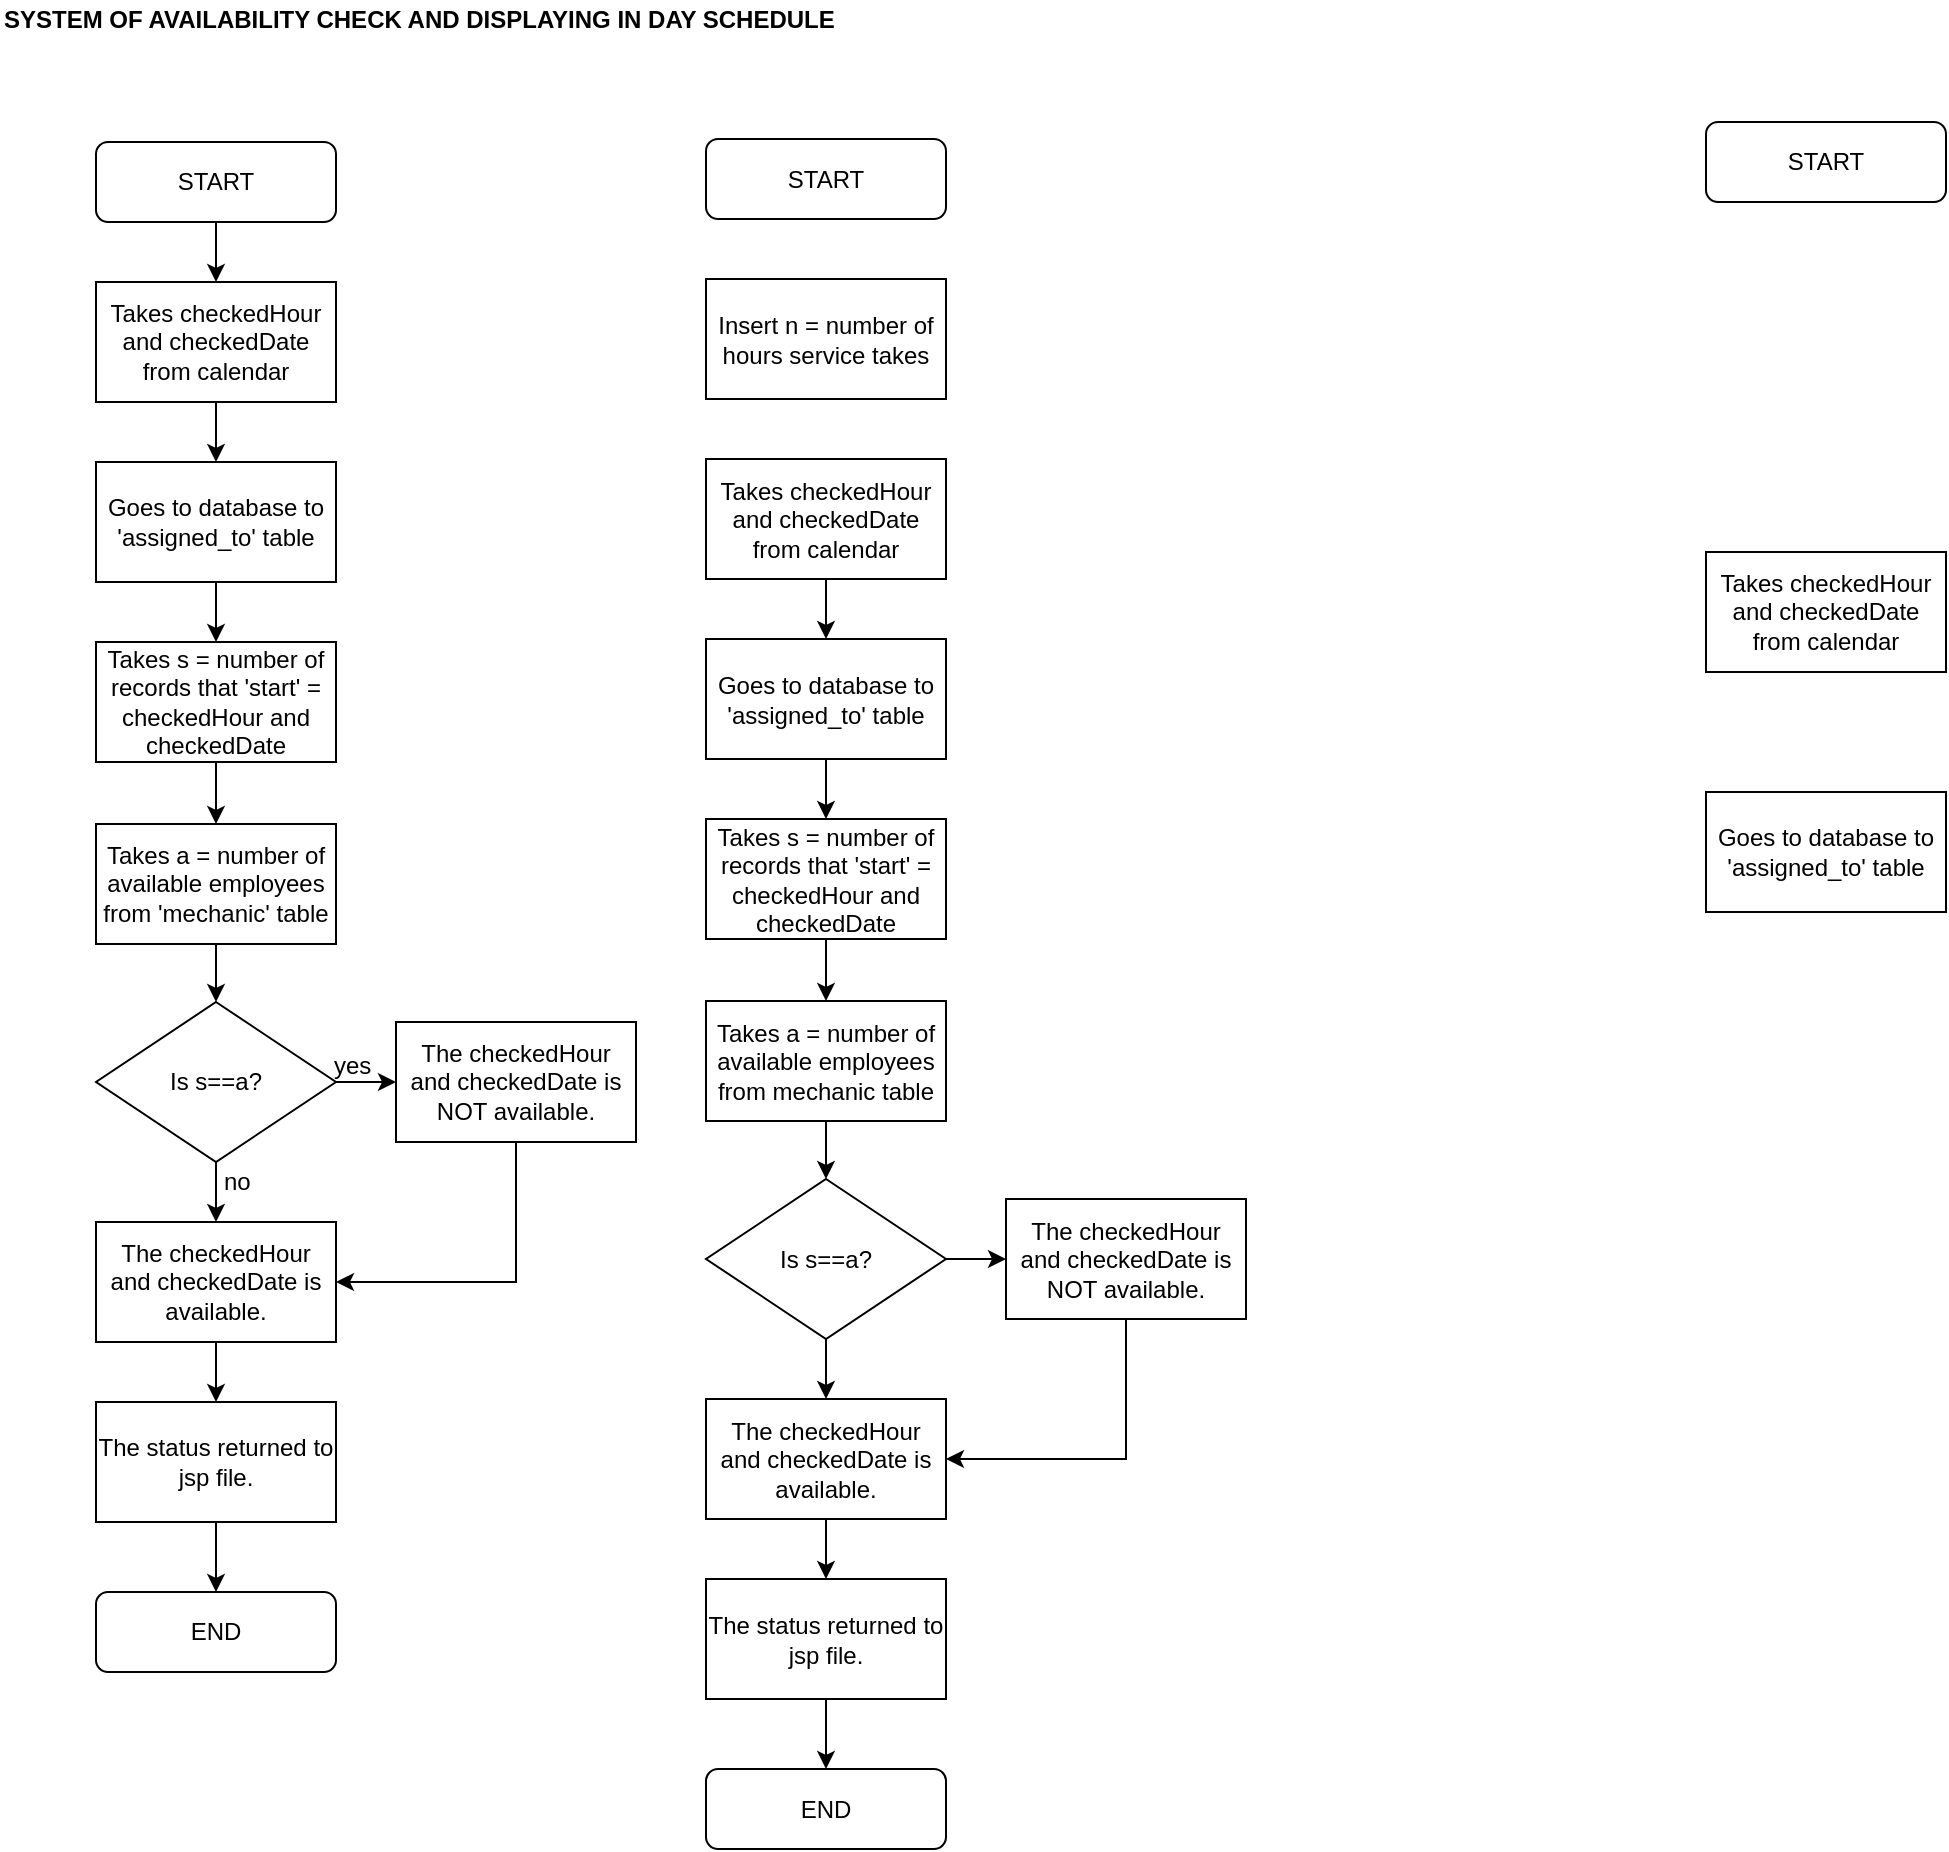<mxfile version="10.6.3" type="github"><diagram id="tydfOXy4kpID_CfSQPtc" name="Page-1"><mxGraphModel dx="1182" dy="617" grid="1" gridSize="10" guides="1" tooltips="1" connect="1" arrows="1" fold="1" page="1" pageScale="1" pageWidth="1500" pageHeight="1400" math="0" shadow="0"><root><mxCell id="0"/><mxCell id="1" parent="0"/><mxCell id="x2nA7o0y6gq5V2AK4fix-1" value="&lt;b&gt;SYSTEM OF AVAILABILITY CHECK AND DISPLAYING IN DAY SCHEDULE&lt;/b&gt;" style="text;html=1;resizable=0;points=[];autosize=1;align=left;verticalAlign=top;spacingTop=-4;" parent="1" vertex="1"><mxGeometry x="47" y="19" width="450" height="20" as="geometry"/></mxCell><mxCell id="MTg8q3lNBhcGAJZG3P0P-2" value="Insert n = number of hours service takes" style="rounded=0;whiteSpace=wrap;html=1;" vertex="1" parent="1"><mxGeometry x="400" y="158.5" width="120" height="60" as="geometry"/></mxCell><mxCell id="MTg8q3lNBhcGAJZG3P0P-3" value="Takes checkedHour and checkedDate from calendar" style="rounded=0;whiteSpace=wrap;html=1;" vertex="1" parent="1"><mxGeometry x="900" y="295" width="120" height="60" as="geometry"/></mxCell><mxCell id="MTg8q3lNBhcGAJZG3P0P-4" value="Goes to database to 'assigned_to' table" style="rounded=0;whiteSpace=wrap;html=1;" vertex="1" parent="1"><mxGeometry x="900" y="415" width="120" height="60" as="geometry"/></mxCell><mxCell id="MTg8q3lNBhcGAJZG3P0P-7" value="END" style="rounded=1;whiteSpace=wrap;html=1;" vertex="1" parent="1"><mxGeometry x="95" y="815" width="120" height="40" as="geometry"/></mxCell><mxCell id="MTg8q3lNBhcGAJZG3P0P-20" style="edgeStyle=orthogonalEdgeStyle;rounded=0;orthogonalLoop=1;jettySize=auto;html=1;exitX=0.5;exitY=1;exitDx=0;exitDy=0;entryX=0.5;entryY=0;entryDx=0;entryDy=0;" edge="1" parent="1" source="MTg8q3lNBhcGAJZG3P0P-9" target="MTg8q3lNBhcGAJZG3P0P-10"><mxGeometry relative="1" as="geometry"/></mxCell><mxCell id="MTg8q3lNBhcGAJZG3P0P-9" value="Takes checkedHour and checkedDate from calendar" style="rounded=0;whiteSpace=wrap;html=1;" vertex="1" parent="1"><mxGeometry x="95" y="160" width="120" height="60" as="geometry"/></mxCell><mxCell id="MTg8q3lNBhcGAJZG3P0P-21" style="edgeStyle=orthogonalEdgeStyle;rounded=0;orthogonalLoop=1;jettySize=auto;html=1;entryX=0.5;entryY=0;entryDx=0;entryDy=0;" edge="1" parent="1" source="MTg8q3lNBhcGAJZG3P0P-10" target="MTg8q3lNBhcGAJZG3P0P-11"><mxGeometry relative="1" as="geometry"/></mxCell><mxCell id="MTg8q3lNBhcGAJZG3P0P-10" value="Goes to database to 'assigned_to' table" style="rounded=0;whiteSpace=wrap;html=1;" vertex="1" parent="1"><mxGeometry x="95" y="250" width="120" height="60" as="geometry"/></mxCell><mxCell id="MTg8q3lNBhcGAJZG3P0P-22" style="edgeStyle=orthogonalEdgeStyle;rounded=0;orthogonalLoop=1;jettySize=auto;html=1;exitX=0.5;exitY=1;exitDx=0;exitDy=0;" edge="1" parent="1" source="MTg8q3lNBhcGAJZG3P0P-11" target="MTg8q3lNBhcGAJZG3P0P-12"><mxGeometry relative="1" as="geometry"/></mxCell><mxCell id="MTg8q3lNBhcGAJZG3P0P-11" value="Takes s = number of records that 'start' = checkedHour and checkedDate " style="rounded=0;whiteSpace=wrap;html=1;" vertex="1" parent="1"><mxGeometry x="95" y="340" width="120" height="60" as="geometry"/></mxCell><mxCell id="MTg8q3lNBhcGAJZG3P0P-23" style="edgeStyle=orthogonalEdgeStyle;rounded=0;orthogonalLoop=1;jettySize=auto;html=1;exitX=0.5;exitY=1;exitDx=0;exitDy=0;entryX=0.5;entryY=0;entryDx=0;entryDy=0;" edge="1" parent="1" source="MTg8q3lNBhcGAJZG3P0P-12" target="MTg8q3lNBhcGAJZG3P0P-14"><mxGeometry relative="1" as="geometry"/></mxCell><mxCell id="MTg8q3lNBhcGAJZG3P0P-12" value="Takes a = number of available employees from 'mechanic' table " style="rounded=0;whiteSpace=wrap;html=1;" vertex="1" parent="1"><mxGeometry x="95" y="431" width="120" height="60" as="geometry"/></mxCell><mxCell id="MTg8q3lNBhcGAJZG3P0P-28" style="edgeStyle=orthogonalEdgeStyle;rounded=0;orthogonalLoop=1;jettySize=auto;html=1;exitX=0.5;exitY=1;exitDx=0;exitDy=0;entryX=0.5;entryY=0;entryDx=0;entryDy=0;" edge="1" parent="1" source="MTg8q3lNBhcGAJZG3P0P-13" target="MTg8q3lNBhcGAJZG3P0P-16"><mxGeometry relative="1" as="geometry"/></mxCell><mxCell id="MTg8q3lNBhcGAJZG3P0P-13" value="The checkedHour and checkedDate is available." style="rounded=0;whiteSpace=wrap;html=1;" vertex="1" parent="1"><mxGeometry x="95" y="630" width="120" height="60" as="geometry"/></mxCell><mxCell id="MTg8q3lNBhcGAJZG3P0P-24" style="edgeStyle=orthogonalEdgeStyle;rounded=0;orthogonalLoop=1;jettySize=auto;html=1;exitX=1;exitY=0.5;exitDx=0;exitDy=0;entryX=0;entryY=0.5;entryDx=0;entryDy=0;" edge="1" parent="1" source="MTg8q3lNBhcGAJZG3P0P-14" target="MTg8q3lNBhcGAJZG3P0P-15"><mxGeometry relative="1" as="geometry"/></mxCell><mxCell id="MTg8q3lNBhcGAJZG3P0P-26" style="edgeStyle=orthogonalEdgeStyle;rounded=0;orthogonalLoop=1;jettySize=auto;html=1;exitX=0.5;exitY=1;exitDx=0;exitDy=0;entryX=0.5;entryY=0;entryDx=0;entryDy=0;" edge="1" parent="1" source="MTg8q3lNBhcGAJZG3P0P-14" target="MTg8q3lNBhcGAJZG3P0P-13"><mxGeometry relative="1" as="geometry"/></mxCell><mxCell id="MTg8q3lNBhcGAJZG3P0P-14" value="Is s==a?" style="rhombus;whiteSpace=wrap;html=1;" vertex="1" parent="1"><mxGeometry x="95" y="520" width="120" height="80" as="geometry"/></mxCell><mxCell id="MTg8q3lNBhcGAJZG3P0P-27" style="edgeStyle=orthogonalEdgeStyle;rounded=0;orthogonalLoop=1;jettySize=auto;html=1;exitX=0.5;exitY=1;exitDx=0;exitDy=0;entryX=1;entryY=0.5;entryDx=0;entryDy=0;" edge="1" parent="1" source="MTg8q3lNBhcGAJZG3P0P-15" target="MTg8q3lNBhcGAJZG3P0P-13"><mxGeometry relative="1" as="geometry"/></mxCell><mxCell id="MTg8q3lNBhcGAJZG3P0P-15" value="The checkedHour and checkedDate is NOT available." style="rounded=0;whiteSpace=wrap;html=1;" vertex="1" parent="1"><mxGeometry x="245" y="530" width="120" height="60" as="geometry"/></mxCell><mxCell id="MTg8q3lNBhcGAJZG3P0P-29" style="edgeStyle=orthogonalEdgeStyle;rounded=0;orthogonalLoop=1;jettySize=auto;html=1;exitX=0.5;exitY=1;exitDx=0;exitDy=0;entryX=0.5;entryY=0;entryDx=0;entryDy=0;" edge="1" parent="1" source="MTg8q3lNBhcGAJZG3P0P-16" target="MTg8q3lNBhcGAJZG3P0P-7"><mxGeometry relative="1" as="geometry"/></mxCell><mxCell id="MTg8q3lNBhcGAJZG3P0P-16" value="The status returned to jsp file." style="rounded=0;whiteSpace=wrap;html=1;" vertex="1" parent="1"><mxGeometry x="95" y="720" width="120" height="60" as="geometry"/></mxCell><mxCell id="MTg8q3lNBhcGAJZG3P0P-18" style="edgeStyle=orthogonalEdgeStyle;rounded=0;orthogonalLoop=1;jettySize=auto;html=1;entryX=0.5;entryY=0;entryDx=0;entryDy=0;" edge="1" parent="1" source="MTg8q3lNBhcGAJZG3P0P-17" target="MTg8q3lNBhcGAJZG3P0P-9"><mxGeometry relative="1" as="geometry"/></mxCell><mxCell id="MTg8q3lNBhcGAJZG3P0P-17" value="START" style="rounded=1;whiteSpace=wrap;html=1;" vertex="1" parent="1"><mxGeometry x="95" y="90" width="120" height="40" as="geometry"/></mxCell><mxCell id="MTg8q3lNBhcGAJZG3P0P-30" value="START" style="rounded=1;whiteSpace=wrap;html=1;" vertex="1" parent="1"><mxGeometry x="900" y="80" width="120" height="40" as="geometry"/></mxCell><mxCell id="MTg8q3lNBhcGAJZG3P0P-31" value="END" style="rounded=1;whiteSpace=wrap;html=1;" vertex="1" parent="1"><mxGeometry x="400" y="903.5" width="120" height="40" as="geometry"/></mxCell><mxCell id="MTg8q3lNBhcGAJZG3P0P-32" style="edgeStyle=orthogonalEdgeStyle;rounded=0;orthogonalLoop=1;jettySize=auto;html=1;exitX=0.5;exitY=1;exitDx=0;exitDy=0;entryX=0.5;entryY=0;entryDx=0;entryDy=0;" edge="1" parent="1" source="MTg8q3lNBhcGAJZG3P0P-33" target="MTg8q3lNBhcGAJZG3P0P-35"><mxGeometry relative="1" as="geometry"/></mxCell><mxCell id="MTg8q3lNBhcGAJZG3P0P-33" value="Takes checkedHour and checkedDate from calendar" style="rounded=0;whiteSpace=wrap;html=1;" vertex="1" parent="1"><mxGeometry x="400" y="248.5" width="120" height="60" as="geometry"/></mxCell><mxCell id="MTg8q3lNBhcGAJZG3P0P-34" style="edgeStyle=orthogonalEdgeStyle;rounded=0;orthogonalLoop=1;jettySize=auto;html=1;entryX=0.5;entryY=0;entryDx=0;entryDy=0;" edge="1" parent="1" source="MTg8q3lNBhcGAJZG3P0P-35" target="MTg8q3lNBhcGAJZG3P0P-37"><mxGeometry relative="1" as="geometry"/></mxCell><mxCell id="MTg8q3lNBhcGAJZG3P0P-35" value="Goes to database to 'assigned_to' table" style="rounded=0;whiteSpace=wrap;html=1;" vertex="1" parent="1"><mxGeometry x="400" y="338.5" width="120" height="60" as="geometry"/></mxCell><mxCell id="MTg8q3lNBhcGAJZG3P0P-36" style="edgeStyle=orthogonalEdgeStyle;rounded=0;orthogonalLoop=1;jettySize=auto;html=1;exitX=0.5;exitY=1;exitDx=0;exitDy=0;" edge="1" parent="1" source="MTg8q3lNBhcGAJZG3P0P-37" target="MTg8q3lNBhcGAJZG3P0P-39"><mxGeometry relative="1" as="geometry"/></mxCell><mxCell id="MTg8q3lNBhcGAJZG3P0P-37" value="Takes s = number of records that 'start' = checkedHour and checkedDate " style="rounded=0;whiteSpace=wrap;html=1;" vertex="1" parent="1"><mxGeometry x="400" y="428.5" width="120" height="60" as="geometry"/></mxCell><mxCell id="MTg8q3lNBhcGAJZG3P0P-38" style="edgeStyle=orthogonalEdgeStyle;rounded=0;orthogonalLoop=1;jettySize=auto;html=1;exitX=0.5;exitY=1;exitDx=0;exitDy=0;entryX=0.5;entryY=0;entryDx=0;entryDy=0;" edge="1" parent="1" source="MTg8q3lNBhcGAJZG3P0P-39" target="MTg8q3lNBhcGAJZG3P0P-44"><mxGeometry relative="1" as="geometry"/></mxCell><mxCell id="MTg8q3lNBhcGAJZG3P0P-39" value="Takes a = number of available employees from mechanic table " style="rounded=0;whiteSpace=wrap;html=1;" vertex="1" parent="1"><mxGeometry x="400" y="519.5" width="120" height="60" as="geometry"/></mxCell><mxCell id="MTg8q3lNBhcGAJZG3P0P-40" style="edgeStyle=orthogonalEdgeStyle;rounded=0;orthogonalLoop=1;jettySize=auto;html=1;exitX=0.5;exitY=1;exitDx=0;exitDy=0;entryX=0.5;entryY=0;entryDx=0;entryDy=0;" edge="1" parent="1" source="MTg8q3lNBhcGAJZG3P0P-41" target="MTg8q3lNBhcGAJZG3P0P-48"><mxGeometry relative="1" as="geometry"/></mxCell><mxCell id="MTg8q3lNBhcGAJZG3P0P-41" value="The checkedHour and checkedDate is available." style="rounded=0;whiteSpace=wrap;html=1;" vertex="1" parent="1"><mxGeometry x="400" y="718.5" width="120" height="60" as="geometry"/></mxCell><mxCell id="MTg8q3lNBhcGAJZG3P0P-42" style="edgeStyle=orthogonalEdgeStyle;rounded=0;orthogonalLoop=1;jettySize=auto;html=1;exitX=1;exitY=0.5;exitDx=0;exitDy=0;entryX=0;entryY=0.5;entryDx=0;entryDy=0;" edge="1" parent="1" source="MTg8q3lNBhcGAJZG3P0P-44" target="MTg8q3lNBhcGAJZG3P0P-46"><mxGeometry relative="1" as="geometry"/></mxCell><mxCell id="MTg8q3lNBhcGAJZG3P0P-43" style="edgeStyle=orthogonalEdgeStyle;rounded=0;orthogonalLoop=1;jettySize=auto;html=1;exitX=0.5;exitY=1;exitDx=0;exitDy=0;entryX=0.5;entryY=0;entryDx=0;entryDy=0;" edge="1" parent="1" source="MTg8q3lNBhcGAJZG3P0P-44" target="MTg8q3lNBhcGAJZG3P0P-41"><mxGeometry relative="1" as="geometry"/></mxCell><mxCell id="MTg8q3lNBhcGAJZG3P0P-44" value="Is s==a?" style="rhombus;whiteSpace=wrap;html=1;" vertex="1" parent="1"><mxGeometry x="400" y="608.5" width="120" height="80" as="geometry"/></mxCell><mxCell id="MTg8q3lNBhcGAJZG3P0P-45" style="edgeStyle=orthogonalEdgeStyle;rounded=0;orthogonalLoop=1;jettySize=auto;html=1;exitX=0.5;exitY=1;exitDx=0;exitDy=0;entryX=1;entryY=0.5;entryDx=0;entryDy=0;" edge="1" parent="1" source="MTg8q3lNBhcGAJZG3P0P-46" target="MTg8q3lNBhcGAJZG3P0P-41"><mxGeometry relative="1" as="geometry"/></mxCell><mxCell id="MTg8q3lNBhcGAJZG3P0P-46" value="The checkedHour and checkedDate is NOT available." style="rounded=0;whiteSpace=wrap;html=1;" vertex="1" parent="1"><mxGeometry x="550" y="618.5" width="120" height="60" as="geometry"/></mxCell><mxCell id="MTg8q3lNBhcGAJZG3P0P-47" style="edgeStyle=orthogonalEdgeStyle;rounded=0;orthogonalLoop=1;jettySize=auto;html=1;exitX=0.5;exitY=1;exitDx=0;exitDy=0;entryX=0.5;entryY=0;entryDx=0;entryDy=0;" edge="1" parent="1" source="MTg8q3lNBhcGAJZG3P0P-48" target="MTg8q3lNBhcGAJZG3P0P-31"><mxGeometry relative="1" as="geometry"/></mxCell><mxCell id="MTg8q3lNBhcGAJZG3P0P-48" value="The status returned to jsp file." style="rounded=0;whiteSpace=wrap;html=1;" vertex="1" parent="1"><mxGeometry x="400" y="808.5" width="120" height="60" as="geometry"/></mxCell><mxCell id="MTg8q3lNBhcGAJZG3P0P-50" value="START" style="rounded=1;whiteSpace=wrap;html=1;" vertex="1" parent="1"><mxGeometry x="400" y="88.5" width="120" height="40" as="geometry"/></mxCell><mxCell id="MTg8q3lNBhcGAJZG3P0P-51" value="&lt;div&gt;yes&lt;/div&gt;" style="text;html=1;resizable=0;points=[];autosize=1;align=left;verticalAlign=top;spacingTop=-4;" vertex="1" parent="1"><mxGeometry x="212" y="542" width="30" height="20" as="geometry"/></mxCell><mxCell id="MTg8q3lNBhcGAJZG3P0P-52" value="no" style="text;html=1;resizable=0;points=[];autosize=1;align=left;verticalAlign=top;spacingTop=-4;" vertex="1" parent="1"><mxGeometry x="157" y="600" width="30" height="20" as="geometry"/></mxCell></root></mxGraphModel></diagram></mxfile>